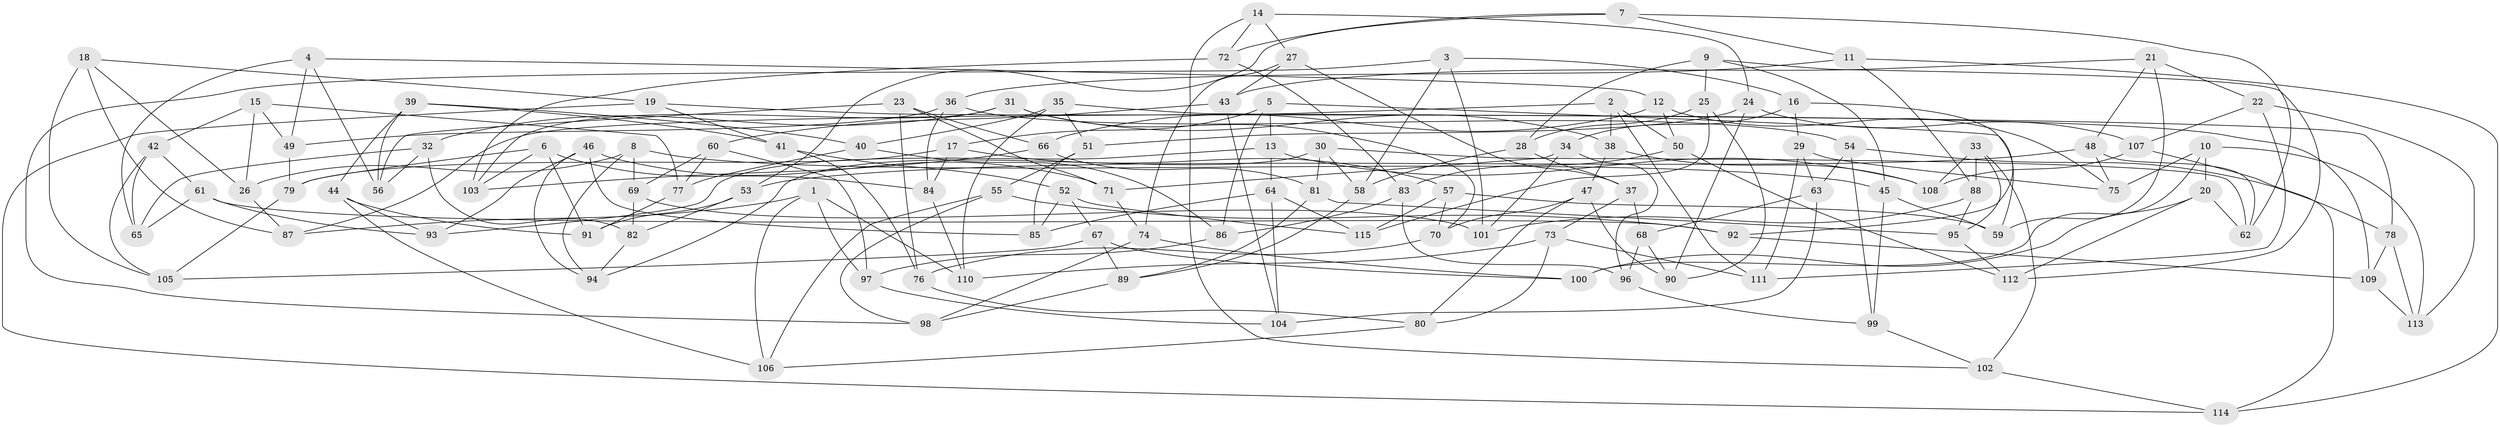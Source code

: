 // Generated by graph-tools (version 1.1) at 2025/50/03/09/25 03:50:47]
// undirected, 115 vertices, 230 edges
graph export_dot {
graph [start="1"]
  node [color=gray90,style=filled];
  1;
  2;
  3;
  4;
  5;
  6;
  7;
  8;
  9;
  10;
  11;
  12;
  13;
  14;
  15;
  16;
  17;
  18;
  19;
  20;
  21;
  22;
  23;
  24;
  25;
  26;
  27;
  28;
  29;
  30;
  31;
  32;
  33;
  34;
  35;
  36;
  37;
  38;
  39;
  40;
  41;
  42;
  43;
  44;
  45;
  46;
  47;
  48;
  49;
  50;
  51;
  52;
  53;
  54;
  55;
  56;
  57;
  58;
  59;
  60;
  61;
  62;
  63;
  64;
  65;
  66;
  67;
  68;
  69;
  70;
  71;
  72;
  73;
  74;
  75;
  76;
  77;
  78;
  79;
  80;
  81;
  82;
  83;
  84;
  85;
  86;
  87;
  88;
  89;
  90;
  91;
  92;
  93;
  94;
  95;
  96;
  97;
  98;
  99;
  100;
  101;
  102;
  103;
  104;
  105;
  106;
  107;
  108;
  109;
  110;
  111;
  112;
  113;
  114;
  115;
  1 -- 110;
  1 -- 97;
  1 -- 87;
  1 -- 106;
  2 -- 87;
  2 -- 38;
  2 -- 50;
  2 -- 111;
  3 -- 16;
  3 -- 101;
  3 -- 98;
  3 -- 58;
  4 -- 56;
  4 -- 12;
  4 -- 49;
  4 -- 65;
  5 -- 17;
  5 -- 59;
  5 -- 86;
  5 -- 13;
  6 -- 79;
  6 -- 84;
  6 -- 103;
  6 -- 91;
  7 -- 53;
  7 -- 72;
  7 -- 62;
  7 -- 11;
  8 -- 26;
  8 -- 69;
  8 -- 94;
  8 -- 45;
  9 -- 45;
  9 -- 25;
  9 -- 112;
  9 -- 28;
  10 -- 20;
  10 -- 75;
  10 -- 100;
  10 -- 113;
  11 -- 88;
  11 -- 114;
  11 -- 36;
  12 -- 50;
  12 -- 75;
  12 -- 66;
  13 -- 93;
  13 -- 108;
  13 -- 64;
  14 -- 24;
  14 -- 72;
  14 -- 27;
  14 -- 102;
  15 -- 77;
  15 -- 26;
  15 -- 42;
  15 -- 49;
  16 -- 34;
  16 -- 29;
  16 -- 92;
  17 -- 84;
  17 -- 57;
  17 -- 79;
  18 -- 19;
  18 -- 105;
  18 -- 87;
  18 -- 26;
  19 -- 114;
  19 -- 109;
  19 -- 41;
  20 -- 112;
  20 -- 100;
  20 -- 62;
  21 -- 59;
  21 -- 48;
  21 -- 22;
  21 -- 43;
  22 -- 111;
  22 -- 107;
  22 -- 113;
  23 -- 76;
  23 -- 56;
  23 -- 66;
  23 -- 71;
  24 -- 51;
  24 -- 90;
  24 -- 107;
  25 -- 28;
  25 -- 115;
  25 -- 90;
  26 -- 87;
  27 -- 37;
  27 -- 74;
  27 -- 43;
  28 -- 37;
  28 -- 58;
  29 -- 111;
  29 -- 75;
  29 -- 63;
  30 -- 81;
  30 -- 62;
  30 -- 58;
  30 -- 94;
  31 -- 38;
  31 -- 70;
  31 -- 103;
  31 -- 32;
  32 -- 56;
  32 -- 65;
  32 -- 82;
  33 -- 95;
  33 -- 88;
  33 -- 108;
  33 -- 102;
  34 -- 71;
  34 -- 96;
  34 -- 101;
  35 -- 78;
  35 -- 51;
  35 -- 110;
  35 -- 40;
  36 -- 49;
  36 -- 84;
  36 -- 54;
  37 -- 68;
  37 -- 73;
  38 -- 47;
  38 -- 108;
  39 -- 40;
  39 -- 41;
  39 -- 44;
  39 -- 56;
  40 -- 77;
  40 -- 86;
  41 -- 76;
  41 -- 52;
  42 -- 65;
  42 -- 105;
  42 -- 61;
  43 -- 60;
  43 -- 104;
  44 -- 91;
  44 -- 106;
  44 -- 93;
  45 -- 99;
  45 -- 59;
  46 -- 94;
  46 -- 85;
  46 -- 93;
  46 -- 71;
  47 -- 90;
  47 -- 80;
  47 -- 70;
  48 -- 62;
  48 -- 75;
  48 -- 53;
  49 -- 79;
  50 -- 112;
  50 -- 83;
  51 -- 55;
  51 -- 85;
  52 -- 85;
  52 -- 67;
  52 -- 115;
  53 -- 91;
  53 -- 82;
  54 -- 99;
  54 -- 78;
  54 -- 63;
  55 -- 92;
  55 -- 98;
  55 -- 106;
  57 -- 70;
  57 -- 59;
  57 -- 115;
  58 -- 89;
  60 -- 97;
  60 -- 69;
  60 -- 77;
  61 -- 92;
  61 -- 65;
  61 -- 93;
  63 -- 68;
  63 -- 104;
  64 -- 104;
  64 -- 115;
  64 -- 85;
  66 -- 81;
  66 -- 103;
  67 -- 89;
  67 -- 105;
  67 -- 100;
  68 -- 90;
  68 -- 96;
  69 -- 101;
  69 -- 82;
  70 -- 76;
  71 -- 74;
  72 -- 83;
  72 -- 103;
  73 -- 111;
  73 -- 80;
  73 -- 110;
  74 -- 98;
  74 -- 100;
  76 -- 80;
  77 -- 91;
  78 -- 109;
  78 -- 113;
  79 -- 105;
  80 -- 106;
  81 -- 95;
  81 -- 89;
  82 -- 94;
  83 -- 86;
  83 -- 96;
  84 -- 110;
  86 -- 97;
  88 -- 95;
  88 -- 101;
  89 -- 98;
  92 -- 109;
  95 -- 112;
  96 -- 99;
  97 -- 104;
  99 -- 102;
  102 -- 114;
  107 -- 108;
  107 -- 114;
  109 -- 113;
}
